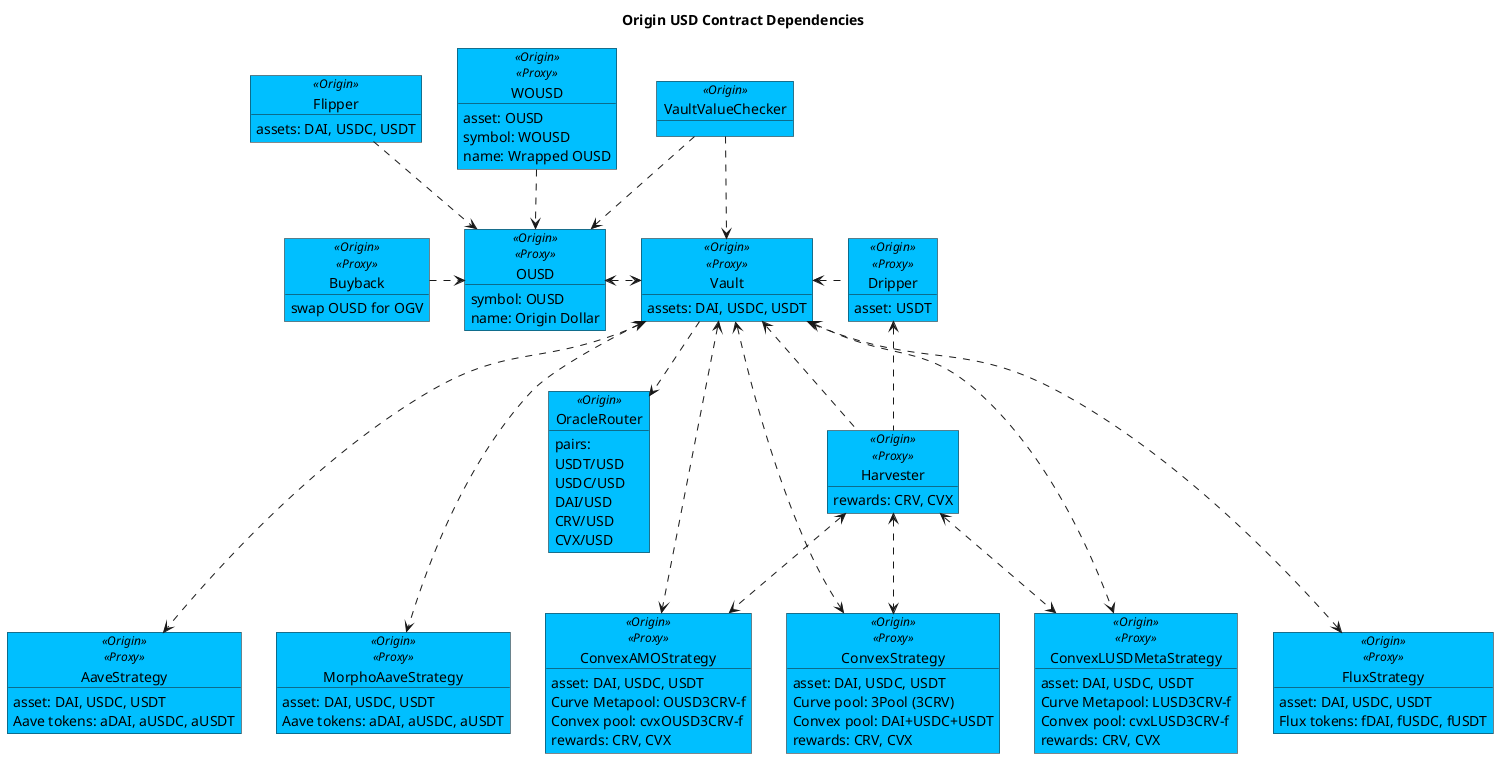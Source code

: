 @startuml

title "Origin USD Contract Dependencies"

object "Dripper" as drip <<Origin>><<Proxy>> #DeepSkyBlue {
    asset: USDT
}

object "VaultValueChecker" as checker <<Origin>> #DeepSkyBlue {
}

object "WOUSD" as wousd <<Origin>><<Proxy>> #DeepSkyBlue {
    asset: OUSD
    symbol: WOUSD
    name: Wrapped OUSD
}

object "Flipper" as flipper <<Origin>> #DeepSkyBlue {
    assets: DAI, USDC, USDT
}

object "OUSD" as ousd <<Origin>><<Proxy>> #DeepSkyBlue {
    symbol: OUSD
    name: Origin Dollar
}

object "Vault" as vault <<Origin>><<Proxy>> #DeepSkyBlue {
    assets: DAI, USDC, USDT  
}

object "Harvester" as harv <<Origin>><<Proxy>> #DeepSkyBlue {
    rewards: CRV, CVX
}

object "Buyback" as buy <<Origin>><<Proxy>> #DeepSkyBlue {
swap OUSD for OGV
}

' Strategies
object "AaveStrategy" as aaveStrat <<Origin>><<Proxy>> #DeepSkyBlue {
    asset: DAI, USDC, USDT
    Aave tokens: aDAI, aUSDC, aUSDT
    ' rewards: AAVE
}
' object "CompoundStrategy" as compStrat <<Origin>><<Proxy>> #DeepSkyBlue {
'     asset: DAI, USDC, USDT
'     compound tokens: cDAI, cUSDC, cUSDT
    ' rewards: COMP
' }
object "ConvexStrategy" as cvxStrat <<Origin>><<Proxy>> #DeepSkyBlue {
    asset: DAI, USDC, USDT
    Curve pool: 3Pool (3CRV)
    Convex pool: DAI+USDC+USDT
    rewards: CRV, CVX
}
object "ConvexAMOStrategy" as amoStrat <<Origin>><<Proxy>> #DeepSkyBlue {
    asset: DAI, USDC, USDT
    Curve Metapool: OUSD3CRV-f
    Convex pool: cvxOUSD3CRV-f
    rewards: CRV, CVX
}
object "ConvexLUSDMetaStrategy" as cxvLusdStrat <<Origin>><<Proxy>> #DeepSkyBlue {
    asset: DAI, USDC, USDT
    Curve Metapool: LUSD3CRV-f
    Convex pool: cvxLUSD3CRV-f
    rewards: CRV, CVX
}
' object "MorphoCompoundStrategy" as morphCompStrat <<Origin>><<Proxy>> #DeepSkyBlue {
'     asset: DAI, USDC, USDT
'     compound tokens: cDAI, cUSDC, cUSDT
    ' rewards: COMP
' }
object "MorphoAaveStrategy" as morphAaveStrat <<Origin>><<Proxy>> #DeepSkyBlue {
    asset: DAI, USDC, USDT
    Aave tokens: aDAI, aUSDC, aUSDT
    ' rewards: AAVE
}

object "FluxStrategy" as fluxStrat <<Origin>><<Proxy>> #DeepSkyBlue {
    asset: DAI, USDC, USDT
    Flux tokens: fDAI, fUSDC, fUSDT
}

' Oracle
object "OracleRouter" as oracle <<Origin>> #DeepSkyBlue {
pairs:
    USDT/USD
    USDC/USD
    DAI/USD
    CRV/USD
    CVX/USD 
}

vault <. drip

checker ..> ousd
checker ..> vault

flipper ..> ousd

vault <.. harv 

wousd ..> ousd
ousd <.> vault
vault ..> oracle

buy .> ousd

' Strategies
vault <...> aaveStrat
' vault <...> compStrat
vault <...> cvxStrat
vault <...> amoStrat
vault <...> cxvLusdStrat
' vault <...> morphCompStrat
vault <...> morphAaveStrat
vault <...> fluxStrat

drip <.. harv
harv <..> cvxStrat
harv <..> amoStrat
harv <..> cxvLusdStrat


@enduml